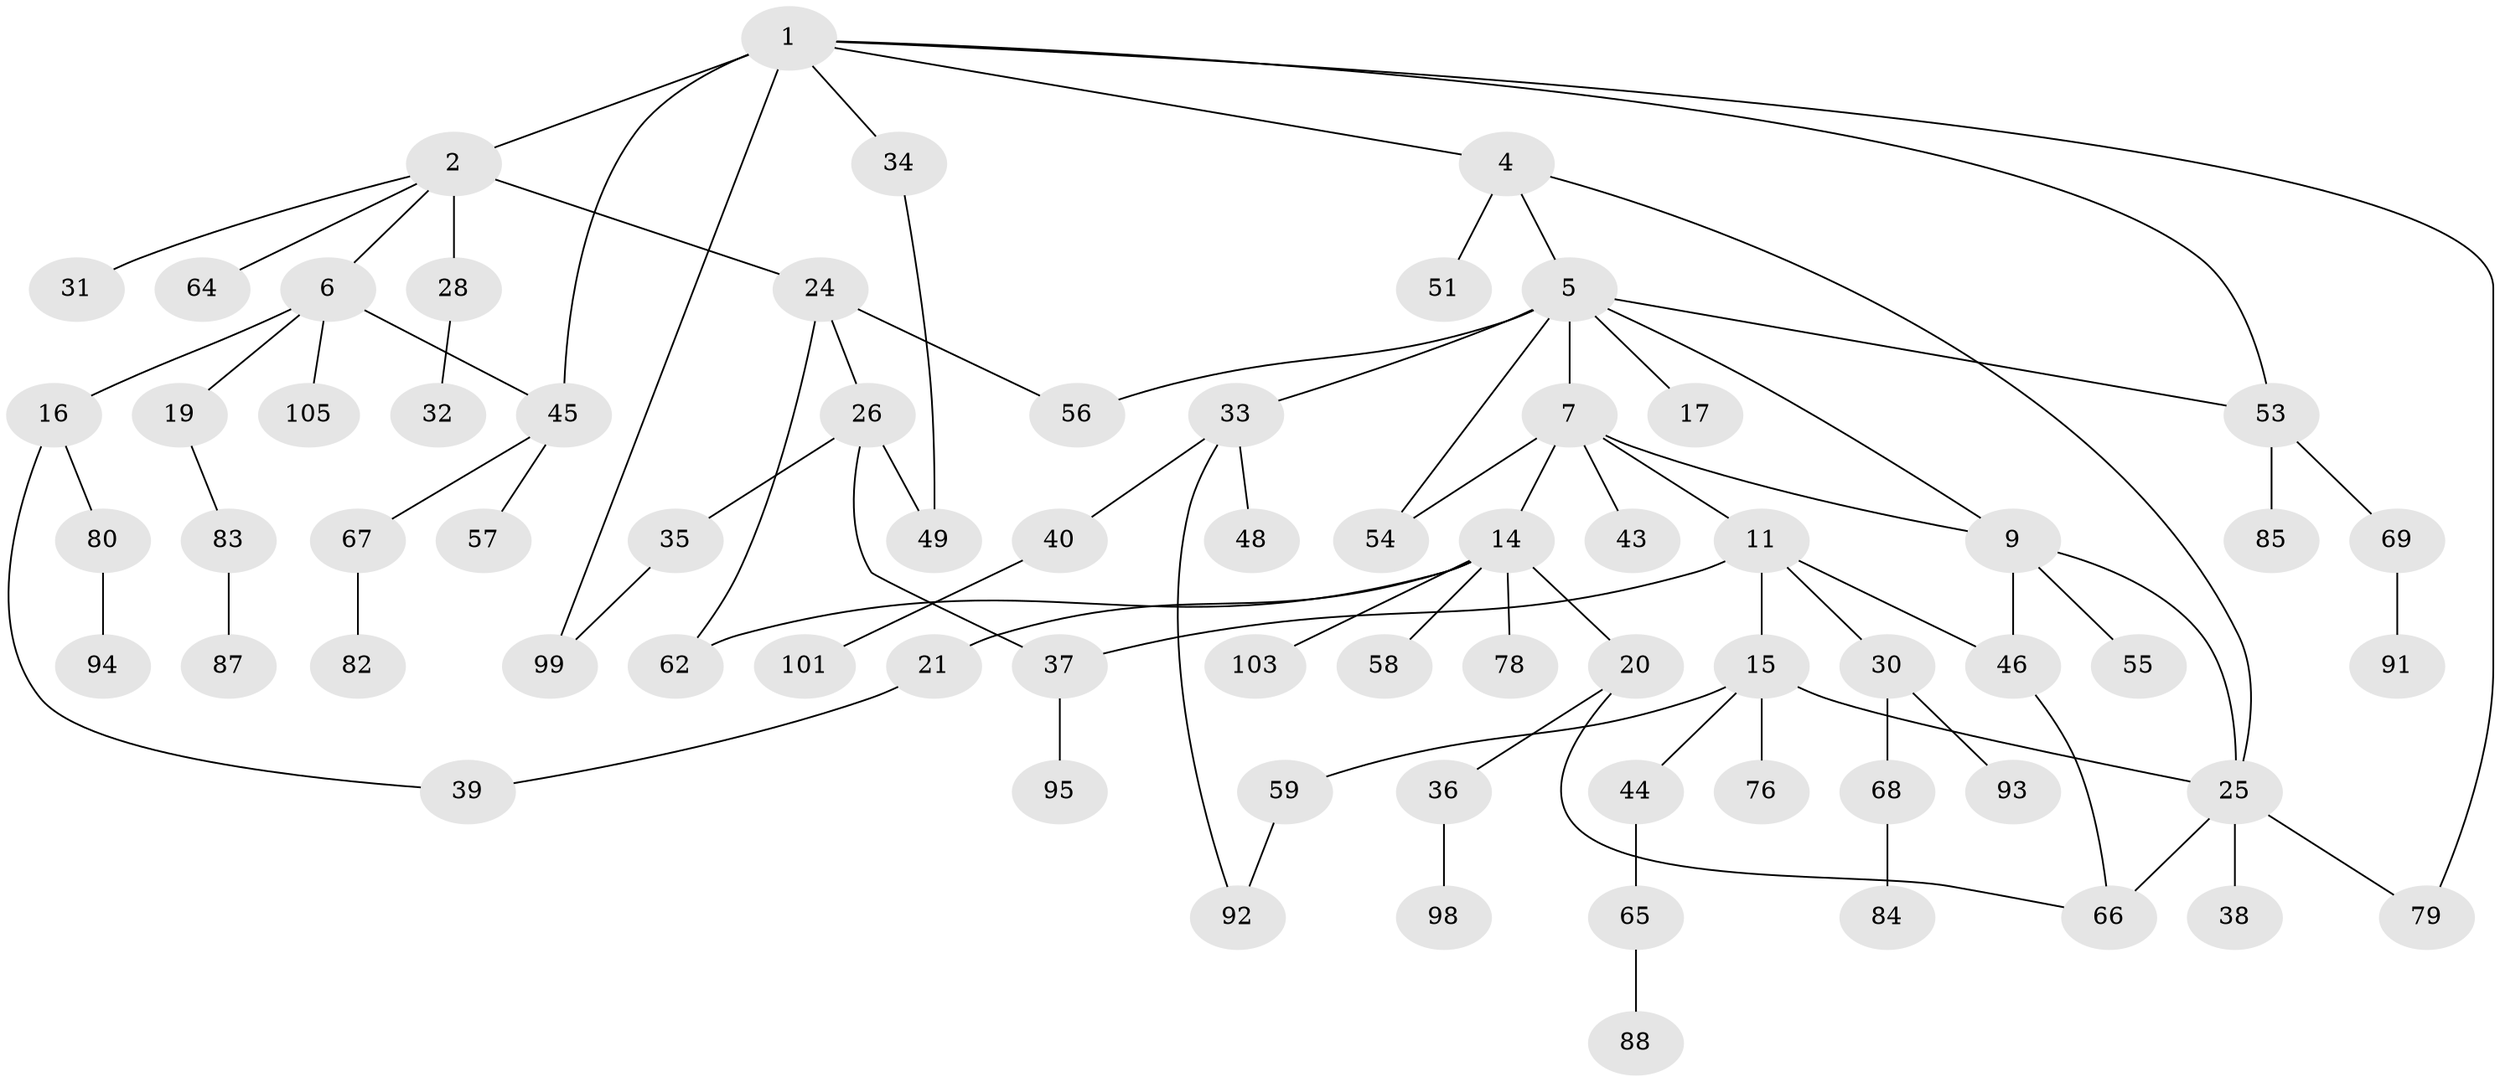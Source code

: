 // original degree distribution, {4: 0.11428571428571428, 5: 0.06666666666666667, 6: 0.02857142857142857, 2: 0.2857142857142857, 3: 0.14285714285714285, 1: 0.3619047619047619}
// Generated by graph-tools (version 1.1) at 2025/10/02/27/25 16:10:55]
// undirected, 71 vertices, 87 edges
graph export_dot {
graph [start="1"]
  node [color=gray90,style=filled];
  1 [super="+3"];
  2 [super="+18"];
  4 [super="+61"];
  5 [super="+8"];
  6 [super="+10"];
  7 [super="+12"];
  9 [super="+13"];
  11 [super="+27"];
  14 [super="+23"];
  15 [super="+22"];
  16 [super="+102"];
  17;
  19 [super="+29"];
  20 [super="+70"];
  21;
  24 [super="+86"];
  25 [super="+77"];
  26 [super="+104"];
  28;
  30 [super="+52"];
  31 [super="+50"];
  32;
  33 [super="+47"];
  34 [super="+74"];
  35 [super="+63"];
  36 [super="+90"];
  37 [super="+100"];
  38 [super="+41"];
  39 [super="+42"];
  40 [super="+60"];
  43;
  44;
  45 [super="+73"];
  46;
  48;
  49;
  51;
  53 [super="+75"];
  54 [super="+72"];
  55;
  56;
  57;
  58 [super="+71"];
  59;
  62;
  64;
  65 [super="+89"];
  66 [super="+81"];
  67;
  68;
  69 [super="+97"];
  76;
  78;
  79;
  80 [super="+96"];
  82;
  83;
  84;
  85;
  87;
  88;
  91;
  92;
  93;
  94;
  95;
  98;
  99;
  101;
  103;
  105;
  1 -- 2 [weight=2];
  1 -- 34;
  1 -- 53;
  1 -- 99;
  1 -- 4;
  1 -- 45;
  1 -- 79;
  2 -- 6;
  2 -- 31;
  2 -- 64;
  2 -- 24;
  2 -- 28;
  4 -- 5;
  4 -- 25;
  4 -- 51;
  5 -- 7;
  5 -- 53;
  5 -- 33;
  5 -- 17;
  5 -- 54;
  5 -- 56;
  5 -- 9;
  6 -- 16;
  6 -- 19;
  6 -- 105;
  6 -- 45;
  7 -- 11;
  7 -- 43;
  7 -- 14;
  7 -- 9;
  7 -- 54;
  9 -- 46;
  9 -- 55;
  9 -- 25;
  11 -- 15;
  11 -- 46;
  11 -- 37;
  11 -- 30;
  14 -- 20;
  14 -- 21;
  14 -- 62;
  14 -- 103;
  14 -- 78;
  14 -- 58;
  15 -- 44;
  15 -- 59;
  15 -- 25;
  15 -- 76;
  16 -- 80;
  16 -- 39;
  19 -- 83;
  20 -- 36;
  20 -- 66;
  21 -- 39;
  24 -- 26;
  24 -- 56;
  24 -- 62;
  25 -- 38;
  25 -- 79;
  25 -- 66;
  26 -- 35;
  26 -- 49;
  26 -- 37;
  28 -- 32;
  30 -- 93;
  30 -- 68;
  33 -- 40;
  33 -- 48;
  33 -- 92;
  34 -- 49;
  35 -- 99;
  36 -- 98;
  37 -- 95;
  40 -- 101;
  44 -- 65;
  45 -- 57;
  45 -- 67;
  46 -- 66;
  53 -- 69;
  53 -- 85;
  59 -- 92;
  65 -- 88;
  67 -- 82;
  68 -- 84;
  69 -- 91;
  80 -- 94;
  83 -- 87;
}
